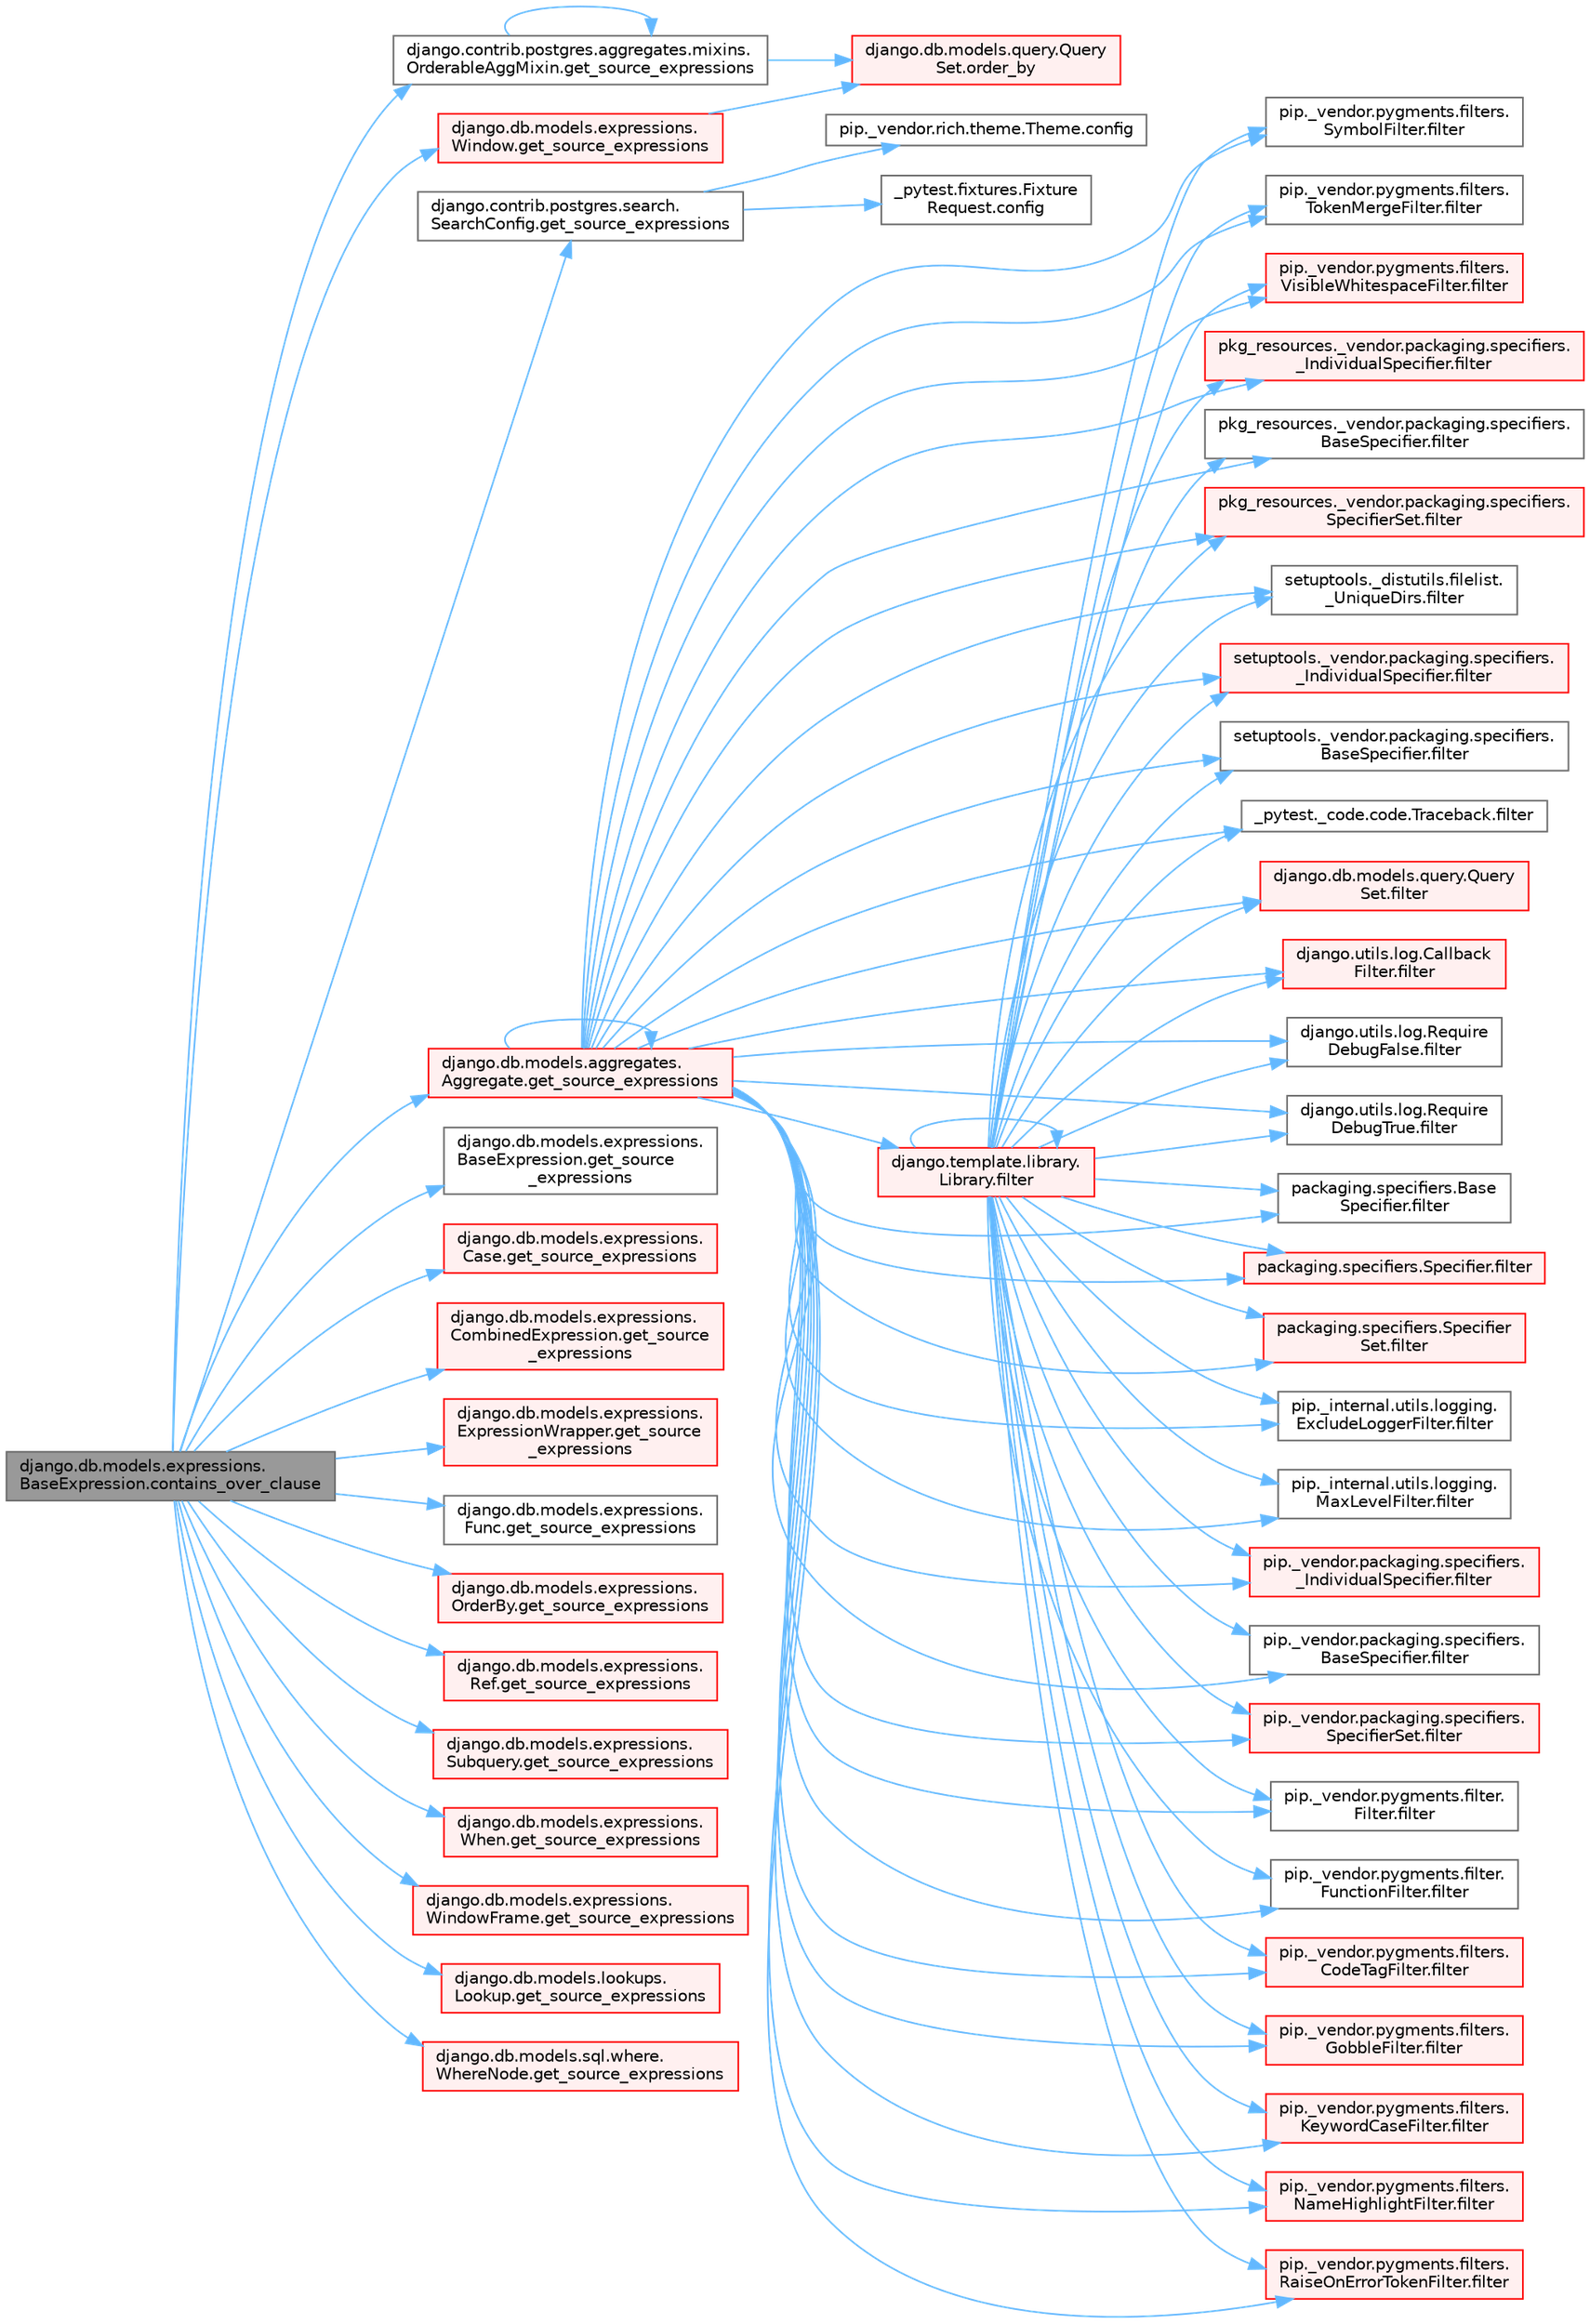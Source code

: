 digraph "django.db.models.expressions.BaseExpression.contains_over_clause"
{
 // LATEX_PDF_SIZE
  bgcolor="transparent";
  edge [fontname=Helvetica,fontsize=10,labelfontname=Helvetica,labelfontsize=10];
  node [fontname=Helvetica,fontsize=10,shape=box,height=0.2,width=0.4];
  rankdir="LR";
  Node1 [id="Node000001",label="django.db.models.expressions.\lBaseExpression.contains_over_clause",height=0.2,width=0.4,color="gray40", fillcolor="grey60", style="filled", fontcolor="black",tooltip=" "];
  Node1 -> Node2 [id="edge1_Node000001_Node000002",color="steelblue1",style="solid",tooltip=" "];
  Node2 [id="Node000002",label="django.contrib.postgres.aggregates.mixins.\lOrderableAggMixin.get_source_expressions",height=0.2,width=0.4,color="grey40", fillcolor="white", style="filled",URL="$classdjango_1_1contrib_1_1postgres_1_1aggregates_1_1mixins_1_1_orderable_agg_mixin.html#abed9d6bb5142aafc8b77ac03f9d7a989",tooltip=" "];
  Node2 -> Node2 [id="edge2_Node000002_Node000002",color="steelblue1",style="solid",tooltip=" "];
  Node2 -> Node3 [id="edge3_Node000002_Node000003",color="steelblue1",style="solid",tooltip=" "];
  Node3 [id="Node000003",label="django.db.models.query.Query\lSet.order_by",height=0.2,width=0.4,color="red", fillcolor="#FFF0F0", style="filled",URL="$classdjango_1_1db_1_1models_1_1query_1_1_query_set.html#a2ad2bc4491b372d7fb5ad808262e6f01",tooltip=" "];
  Node1 -> Node19 [id="edge4_Node000001_Node000019",color="steelblue1",style="solid",tooltip=" "];
  Node19 [id="Node000019",label="django.contrib.postgres.search.\lSearchConfig.get_source_expressions",height=0.2,width=0.4,color="grey40", fillcolor="white", style="filled",URL="$classdjango_1_1contrib_1_1postgres_1_1search_1_1_search_config.html#a2c17d4dfedc6381528df8a0a1b3751bf",tooltip=" "];
  Node19 -> Node20 [id="edge5_Node000019_Node000020",color="steelblue1",style="solid",tooltip=" "];
  Node20 [id="Node000020",label="_pytest.fixtures.Fixture\lRequest.config",height=0.2,width=0.4,color="grey40", fillcolor="white", style="filled",URL="$class__pytest_1_1fixtures_1_1_fixture_request.html#a9ed7b83923283e6cc50ae1c56f68b36d",tooltip=" "];
  Node19 -> Node21 [id="edge6_Node000019_Node000021",color="steelblue1",style="solid",tooltip=" "];
  Node21 [id="Node000021",label="pip._vendor.rich.theme.Theme.config",height=0.2,width=0.4,color="grey40", fillcolor="white", style="filled",URL="$classpip_1_1__vendor_1_1rich_1_1theme_1_1_theme.html#a66944133178df92a2cc2793b6053a2ea",tooltip=" "];
  Node1 -> Node22 [id="edge7_Node000001_Node000022",color="steelblue1",style="solid",tooltip=" "];
  Node22 [id="Node000022",label="django.db.models.aggregates.\lAggregate.get_source_expressions",height=0.2,width=0.4,color="red", fillcolor="#FFF0F0", style="filled",URL="$classdjango_1_1db_1_1models_1_1aggregates_1_1_aggregate.html#a4a47839518c013f780a931e4bcf2d4f1",tooltip=" "];
  Node22 -> Node23 [id="edge8_Node000022_Node000023",color="steelblue1",style="solid",tooltip=" "];
  Node23 [id="Node000023",label="_pytest._code.code.Traceback.filter",height=0.2,width=0.4,color="grey40", fillcolor="white", style="filled",URL="$class__pytest_1_1__code_1_1code_1_1_traceback.html#a55d326907d5380a46c4d3e52f002d33f",tooltip=" "];
  Node22 -> Node24 [id="edge9_Node000022_Node000024",color="steelblue1",style="solid",tooltip=" "];
  Node24 [id="Node000024",label="django.db.models.query.Query\lSet.filter",height=0.2,width=0.4,color="red", fillcolor="#FFF0F0", style="filled",URL="$classdjango_1_1db_1_1models_1_1query_1_1_query_set.html#a9c23f79ac5a5310d628b025b5ab7b7c5",tooltip=" "];
  Node22 -> Node27 [id="edge10_Node000022_Node000027",color="steelblue1",style="solid",tooltip=" "];
  Node27 [id="Node000027",label="django.template.library.\lLibrary.filter",height=0.2,width=0.4,color="red", fillcolor="#FFF0F0", style="filled",URL="$classdjango_1_1template_1_1library_1_1_library.html#ac67bb1211ffc0354d5bf33029a58aa43",tooltip=" "];
  Node27 -> Node23 [id="edge11_Node000027_Node000023",color="steelblue1",style="solid",tooltip=" "];
  Node27 -> Node24 [id="edge12_Node000027_Node000024",color="steelblue1",style="solid",tooltip=" "];
  Node27 -> Node27 [id="edge13_Node000027_Node000027",color="steelblue1",style="solid",tooltip=" "];
  Node27 -> Node28 [id="edge14_Node000027_Node000028",color="steelblue1",style="solid",tooltip=" "];
  Node28 [id="Node000028",label="django.utils.log.Callback\lFilter.filter",height=0.2,width=0.4,color="red", fillcolor="#FFF0F0", style="filled",URL="$classdjango_1_1utils_1_1log_1_1_callback_filter.html#acd2761b2200a4e66f4bd5b729ac43db2",tooltip=" "];
  Node27 -> Node34 [id="edge15_Node000027_Node000034",color="steelblue1",style="solid",tooltip=" "];
  Node34 [id="Node000034",label="django.utils.log.Require\lDebugFalse.filter",height=0.2,width=0.4,color="grey40", fillcolor="white", style="filled",URL="$classdjango_1_1utils_1_1log_1_1_require_debug_false.html#a42e51835198458e09fb949a7af83bef8",tooltip=" "];
  Node27 -> Node35 [id="edge16_Node000027_Node000035",color="steelblue1",style="solid",tooltip=" "];
  Node35 [id="Node000035",label="django.utils.log.Require\lDebugTrue.filter",height=0.2,width=0.4,color="grey40", fillcolor="white", style="filled",URL="$classdjango_1_1utils_1_1log_1_1_require_debug_true.html#a8e1e027eea730028f70556810076c0e8",tooltip=" "];
  Node27 -> Node36 [id="edge17_Node000027_Node000036",color="steelblue1",style="solid",tooltip=" "];
  Node36 [id="Node000036",label="packaging.specifiers.Base\lSpecifier.filter",height=0.2,width=0.4,color="grey40", fillcolor="white", style="filled",URL="$classpackaging_1_1specifiers_1_1_base_specifier.html#aa87c3c882d19a56dd1f949c4b1bde70d",tooltip=" "];
  Node27 -> Node37 [id="edge18_Node000027_Node000037",color="steelblue1",style="solid",tooltip=" "];
  Node37 [id="Node000037",label="packaging.specifiers.Specifier.filter",height=0.2,width=0.4,color="red", fillcolor="#FFF0F0", style="filled",URL="$classpackaging_1_1specifiers_1_1_specifier.html#a22d9e14c5343d89e742b098b6d7997f7",tooltip=" "];
  Node27 -> Node78 [id="edge19_Node000027_Node000078",color="steelblue1",style="solid",tooltip=" "];
  Node78 [id="Node000078",label="packaging.specifiers.Specifier\lSet.filter",height=0.2,width=0.4,color="red", fillcolor="#FFF0F0", style="filled",URL="$classpackaging_1_1specifiers_1_1_specifier_set.html#a65b70b2cc0c5bad34b31461955a36d87",tooltip=" "];
  Node27 -> Node109 [id="edge20_Node000027_Node000109",color="steelblue1",style="solid",tooltip=" "];
  Node109 [id="Node000109",label="pip._internal.utils.logging.\lExcludeLoggerFilter.filter",height=0.2,width=0.4,color="grey40", fillcolor="white", style="filled",URL="$classpip_1_1__internal_1_1utils_1_1logging_1_1_exclude_logger_filter.html#a633a3ddcdc0ebbb98edf2f1e0759d22a",tooltip=" "];
  Node27 -> Node110 [id="edge21_Node000027_Node000110",color="steelblue1",style="solid",tooltip=" "];
  Node110 [id="Node000110",label="pip._internal.utils.logging.\lMaxLevelFilter.filter",height=0.2,width=0.4,color="grey40", fillcolor="white", style="filled",URL="$classpip_1_1__internal_1_1utils_1_1logging_1_1_max_level_filter.html#ac46bbe4d91f47ed8f818f64d25ed2085",tooltip=" "];
  Node27 -> Node111 [id="edge22_Node000027_Node000111",color="steelblue1",style="solid",tooltip=" "];
  Node111 [id="Node000111",label="pip._vendor.packaging.specifiers.\l_IndividualSpecifier.filter",height=0.2,width=0.4,color="red", fillcolor="#FFF0F0", style="filled",URL="$classpip_1_1__vendor_1_1packaging_1_1specifiers_1_1___individual_specifier.html#a6203976cfa5ddd6a1f47f8dfe0669fd7",tooltip=" "];
  Node27 -> Node138 [id="edge23_Node000027_Node000138",color="steelblue1",style="solid",tooltip=" "];
  Node138 [id="Node000138",label="pip._vendor.packaging.specifiers.\lBaseSpecifier.filter",height=0.2,width=0.4,color="grey40", fillcolor="white", style="filled",URL="$classpip_1_1__vendor_1_1packaging_1_1specifiers_1_1_base_specifier.html#a1b2ef14b953df0cf1a317ea573d0ea5a",tooltip=" "];
  Node27 -> Node139 [id="edge24_Node000027_Node000139",color="steelblue1",style="solid",tooltip=" "];
  Node139 [id="Node000139",label="pip._vendor.packaging.specifiers.\lSpecifierSet.filter",height=0.2,width=0.4,color="red", fillcolor="#FFF0F0", style="filled",URL="$classpip_1_1__vendor_1_1packaging_1_1specifiers_1_1_specifier_set.html#a3d7a4e9a4cb787385e37d5832bcc0a64",tooltip=" "];
  Node27 -> Node140 [id="edge25_Node000027_Node000140",color="steelblue1",style="solid",tooltip=" "];
  Node140 [id="Node000140",label="pip._vendor.pygments.filter.\lFilter.filter",height=0.2,width=0.4,color="grey40", fillcolor="white", style="filled",URL="$classpip_1_1__vendor_1_1pygments_1_1filter_1_1_filter.html#a970c118f059ea361c8f184fd86c6873d",tooltip=" "];
  Node27 -> Node141 [id="edge26_Node000027_Node000141",color="steelblue1",style="solid",tooltip=" "];
  Node141 [id="Node000141",label="pip._vendor.pygments.filter.\lFunctionFilter.filter",height=0.2,width=0.4,color="grey40", fillcolor="white", style="filled",URL="$classpip_1_1__vendor_1_1pygments_1_1filter_1_1_function_filter.html#a795616d337e49ea853139b0b96d481e7",tooltip=" "];
  Node27 -> Node142 [id="edge27_Node000027_Node000142",color="steelblue1",style="solid",tooltip=" "];
  Node142 [id="Node000142",label="pip._vendor.pygments.filters.\lCodeTagFilter.filter",height=0.2,width=0.4,color="red", fillcolor="#FFF0F0", style="filled",URL="$classpip_1_1__vendor_1_1pygments_1_1filters_1_1_code_tag_filter.html#adc7f44786b4b83da74faa23a154c8843",tooltip=" "];
  Node27 -> Node144 [id="edge28_Node000027_Node000144",color="steelblue1",style="solid",tooltip=" "];
  Node144 [id="Node000144",label="pip._vendor.pygments.filters.\lGobbleFilter.filter",height=0.2,width=0.4,color="red", fillcolor="#FFF0F0", style="filled",URL="$classpip_1_1__vendor_1_1pygments_1_1filters_1_1_gobble_filter.html#a1f8e662bb1794e2924280dc6564ca148",tooltip=" "];
  Node27 -> Node1936 [id="edge29_Node000027_Node001936",color="steelblue1",style="solid",tooltip=" "];
  Node1936 [id="Node001936",label="pip._vendor.pygments.filters.\lKeywordCaseFilter.filter",height=0.2,width=0.4,color="red", fillcolor="#FFF0F0", style="filled",URL="$classpip_1_1__vendor_1_1pygments_1_1filters_1_1_keyword_case_filter.html#a328d29510b49c572e5ded82852d167c8",tooltip=" "];
  Node27 -> Node1939 [id="edge30_Node000027_Node001939",color="steelblue1",style="solid",tooltip=" "];
  Node1939 [id="Node001939",label="pip._vendor.pygments.filters.\lNameHighlightFilter.filter",height=0.2,width=0.4,color="red", fillcolor="#FFF0F0", style="filled",URL="$classpip_1_1__vendor_1_1pygments_1_1filters_1_1_name_highlight_filter.html#ae389da6c924503203acbc80c559b0043",tooltip=" "];
  Node27 -> Node1944 [id="edge31_Node000027_Node001944",color="steelblue1",style="solid",tooltip=" "];
  Node1944 [id="Node001944",label="pip._vendor.pygments.filters.\lRaiseOnErrorTokenFilter.filter",height=0.2,width=0.4,color="red", fillcolor="#FFF0F0", style="filled",URL="$classpip_1_1__vendor_1_1pygments_1_1filters_1_1_raise_on_error_token_filter.html#aacf420bb16c8d3a430b88e78ee35b253",tooltip=" "];
  Node27 -> Node1948 [id="edge32_Node000027_Node001948",color="steelblue1",style="solid",tooltip=" "];
  Node1948 [id="Node001948",label="pip._vendor.pygments.filters.\lSymbolFilter.filter",height=0.2,width=0.4,color="grey40", fillcolor="white", style="filled",URL="$classpip_1_1__vendor_1_1pygments_1_1filters_1_1_symbol_filter.html#a567de8b7e3bc5f0a87712af81fbc70c7",tooltip=" "];
  Node27 -> Node1949 [id="edge33_Node000027_Node001949",color="steelblue1",style="solid",tooltip=" "];
  Node1949 [id="Node001949",label="pip._vendor.pygments.filters.\lTokenMergeFilter.filter",height=0.2,width=0.4,color="grey40", fillcolor="white", style="filled",URL="$classpip_1_1__vendor_1_1pygments_1_1filters_1_1_token_merge_filter.html#ac3fdd8238fb6976d42540cac395a9543",tooltip=" "];
  Node27 -> Node1950 [id="edge34_Node000027_Node001950",color="steelblue1",style="solid",tooltip=" "];
  Node1950 [id="Node001950",label="pip._vendor.pygments.filters.\lVisibleWhitespaceFilter.filter",height=0.2,width=0.4,color="red", fillcolor="#FFF0F0", style="filled",URL="$classpip_1_1__vendor_1_1pygments_1_1filters_1_1_visible_whitespace_filter.html#a9a7227d129dac7d41fe5b50d9fd97b77",tooltip=" "];
  Node27 -> Node1951 [id="edge35_Node000027_Node001951",color="steelblue1",style="solid",tooltip=" "];
  Node1951 [id="Node001951",label="pkg_resources._vendor.packaging.specifiers.\l_IndividualSpecifier.filter",height=0.2,width=0.4,color="red", fillcolor="#FFF0F0", style="filled",URL="$classpkg__resources_1_1__vendor_1_1packaging_1_1specifiers_1_1___individual_specifier.html#ad284c0e05b23f4b6838266492c00fc3e",tooltip=" "];
  Node27 -> Node1952 [id="edge36_Node000027_Node001952",color="steelblue1",style="solid",tooltip=" "];
  Node1952 [id="Node001952",label="pkg_resources._vendor.packaging.specifiers.\lBaseSpecifier.filter",height=0.2,width=0.4,color="grey40", fillcolor="white", style="filled",URL="$classpkg__resources_1_1__vendor_1_1packaging_1_1specifiers_1_1_base_specifier.html#a08f789f03784e5505adfce76a34b64f0",tooltip=" "];
  Node27 -> Node1953 [id="edge37_Node000027_Node001953",color="steelblue1",style="solid",tooltip=" "];
  Node1953 [id="Node001953",label="pkg_resources._vendor.packaging.specifiers.\lSpecifierSet.filter",height=0.2,width=0.4,color="red", fillcolor="#FFF0F0", style="filled",URL="$classpkg__resources_1_1__vendor_1_1packaging_1_1specifiers_1_1_specifier_set.html#a9935b066c65c5b7849bd09a27171e1ba",tooltip=" "];
  Node27 -> Node1954 [id="edge38_Node000027_Node001954",color="steelblue1",style="solid",tooltip=" "];
  Node1954 [id="Node001954",label="setuptools._distutils.filelist.\l_UniqueDirs.filter",height=0.2,width=0.4,color="grey40", fillcolor="white", style="filled",URL="$classsetuptools_1_1__distutils_1_1filelist_1_1___unique_dirs.html#a351fccd2f8d782034811f470cf8e3815",tooltip=" "];
  Node27 -> Node1955 [id="edge39_Node000027_Node001955",color="steelblue1",style="solid",tooltip=" "];
  Node1955 [id="Node001955",label="setuptools._vendor.packaging.specifiers.\l_IndividualSpecifier.filter",height=0.2,width=0.4,color="red", fillcolor="#FFF0F0", style="filled",URL="$classsetuptools_1_1__vendor_1_1packaging_1_1specifiers_1_1___individual_specifier.html#a7f35b396bffe2a5276887eda17fd660b",tooltip=" "];
  Node27 -> Node1956 [id="edge40_Node000027_Node001956",color="steelblue1",style="solid",tooltip=" "];
  Node1956 [id="Node001956",label="setuptools._vendor.packaging.specifiers.\lBaseSpecifier.filter",height=0.2,width=0.4,color="grey40", fillcolor="white", style="filled",URL="$classsetuptools_1_1__vendor_1_1packaging_1_1specifiers_1_1_base_specifier.html#aac733c9425aa10aacb2e457c323feb1d",tooltip=" "];
  Node22 -> Node28 [id="edge41_Node000022_Node000028",color="steelblue1",style="solid",tooltip=" "];
  Node22 -> Node34 [id="edge42_Node000022_Node000034",color="steelblue1",style="solid",tooltip=" "];
  Node22 -> Node35 [id="edge43_Node000022_Node000035",color="steelblue1",style="solid",tooltip=" "];
  Node22 -> Node36 [id="edge44_Node000022_Node000036",color="steelblue1",style="solid",tooltip=" "];
  Node22 -> Node37 [id="edge45_Node000022_Node000037",color="steelblue1",style="solid",tooltip=" "];
  Node22 -> Node78 [id="edge46_Node000022_Node000078",color="steelblue1",style="solid",tooltip=" "];
  Node22 -> Node109 [id="edge47_Node000022_Node000109",color="steelblue1",style="solid",tooltip=" "];
  Node22 -> Node110 [id="edge48_Node000022_Node000110",color="steelblue1",style="solid",tooltip=" "];
  Node22 -> Node111 [id="edge49_Node000022_Node000111",color="steelblue1",style="solid",tooltip=" "];
  Node22 -> Node138 [id="edge50_Node000022_Node000138",color="steelblue1",style="solid",tooltip=" "];
  Node22 -> Node139 [id="edge51_Node000022_Node000139",color="steelblue1",style="solid",tooltip=" "];
  Node22 -> Node140 [id="edge52_Node000022_Node000140",color="steelblue1",style="solid",tooltip=" "];
  Node22 -> Node141 [id="edge53_Node000022_Node000141",color="steelblue1",style="solid",tooltip=" "];
  Node22 -> Node142 [id="edge54_Node000022_Node000142",color="steelblue1",style="solid",tooltip=" "];
  Node22 -> Node144 [id="edge55_Node000022_Node000144",color="steelblue1",style="solid",tooltip=" "];
  Node22 -> Node1936 [id="edge56_Node000022_Node001936",color="steelblue1",style="solid",tooltip=" "];
  Node22 -> Node1939 [id="edge57_Node000022_Node001939",color="steelblue1",style="solid",tooltip=" "];
  Node22 -> Node1944 [id="edge58_Node000022_Node001944",color="steelblue1",style="solid",tooltip=" "];
  Node22 -> Node1948 [id="edge59_Node000022_Node001948",color="steelblue1",style="solid",tooltip=" "];
  Node22 -> Node1949 [id="edge60_Node000022_Node001949",color="steelblue1",style="solid",tooltip=" "];
  Node22 -> Node1950 [id="edge61_Node000022_Node001950",color="steelblue1",style="solid",tooltip=" "];
  Node22 -> Node1951 [id="edge62_Node000022_Node001951",color="steelblue1",style="solid",tooltip=" "];
  Node22 -> Node1952 [id="edge63_Node000022_Node001952",color="steelblue1",style="solid",tooltip=" "];
  Node22 -> Node1953 [id="edge64_Node000022_Node001953",color="steelblue1",style="solid",tooltip=" "];
  Node22 -> Node1954 [id="edge65_Node000022_Node001954",color="steelblue1",style="solid",tooltip=" "];
  Node22 -> Node1955 [id="edge66_Node000022_Node001955",color="steelblue1",style="solid",tooltip=" "];
  Node22 -> Node1956 [id="edge67_Node000022_Node001956",color="steelblue1",style="solid",tooltip=" "];
  Node22 -> Node22 [id="edge68_Node000022_Node000022",color="steelblue1",style="solid",tooltip=" "];
  Node1 -> Node257 [id="edge69_Node000001_Node000257",color="steelblue1",style="solid",tooltip=" "];
  Node257 [id="Node000257",label="django.db.models.expressions.\lBaseExpression.get_source\l_expressions",height=0.2,width=0.4,color="grey40", fillcolor="white", style="filled",URL="$classdjango_1_1db_1_1models_1_1expressions_1_1_base_expression.html#a1a052b2bf91363cc1367dbffb2b47708",tooltip=" "];
  Node1 -> Node258 [id="edge70_Node000001_Node000258",color="steelblue1",style="solid",tooltip=" "];
  Node258 [id="Node000258",label="django.db.models.expressions.\lCase.get_source_expressions",height=0.2,width=0.4,color="red", fillcolor="#FFF0F0", style="filled",URL="$classdjango_1_1db_1_1models_1_1expressions_1_1_case.html#a342de2ff64d7b1a41e1a86d89dee51b4",tooltip=" "];
  Node1 -> Node265 [id="edge71_Node000001_Node000265",color="steelblue1",style="solid",tooltip=" "];
  Node265 [id="Node000265",label="django.db.models.expressions.\lCombinedExpression.get_source\l_expressions",height=0.2,width=0.4,color="red", fillcolor="#FFF0F0", style="filled",URL="$classdjango_1_1db_1_1models_1_1expressions_1_1_combined_expression.html#a310a894787d41c927558cb35b23d3a90",tooltip=" "];
  Node1 -> Node266 [id="edge72_Node000001_Node000266",color="steelblue1",style="solid",tooltip=" "];
  Node266 [id="Node000266",label="django.db.models.expressions.\lExpressionWrapper.get_source\l_expressions",height=0.2,width=0.4,color="red", fillcolor="#FFF0F0", style="filled",URL="$classdjango_1_1db_1_1models_1_1expressions_1_1_expression_wrapper.html#abdd54fb24f108830588d86a69e619e8f",tooltip=" "];
  Node1 -> Node270 [id="edge73_Node000001_Node000270",color="steelblue1",style="solid",tooltip=" "];
  Node270 [id="Node000270",label="django.db.models.expressions.\lFunc.get_source_expressions",height=0.2,width=0.4,color="grey40", fillcolor="white", style="filled",URL="$classdjango_1_1db_1_1models_1_1expressions_1_1_func.html#a2edd81324f310981c50c4d7d6b02fc36",tooltip=" "];
  Node1 -> Node271 [id="edge74_Node000001_Node000271",color="steelblue1",style="solid",tooltip=" "];
  Node271 [id="Node000271",label="django.db.models.expressions.\lOrderBy.get_source_expressions",height=0.2,width=0.4,color="red", fillcolor="#FFF0F0", style="filled",URL="$classdjango_1_1db_1_1models_1_1expressions_1_1_order_by.html#aa0b698a72cab3662300d9849e2e0b2df",tooltip=" "];
  Node1 -> Node272 [id="edge75_Node000001_Node000272",color="steelblue1",style="solid",tooltip=" "];
  Node272 [id="Node000272",label="django.db.models.expressions.\lRef.get_source_expressions",height=0.2,width=0.4,color="red", fillcolor="#FFF0F0", style="filled",URL="$classdjango_1_1db_1_1models_1_1expressions_1_1_ref.html#a34966901a7ce794db70ff599b65fe2ce",tooltip=" "];
  Node1 -> Node273 [id="edge76_Node000001_Node000273",color="steelblue1",style="solid",tooltip=" "];
  Node273 [id="Node000273",label="django.db.models.expressions.\lSubquery.get_source_expressions",height=0.2,width=0.4,color="red", fillcolor="#FFF0F0", style="filled",URL="$classdjango_1_1db_1_1models_1_1expressions_1_1_subquery.html#a39b90b2b3d0ee3caf0b75571062f214e",tooltip=" "];
  Node1 -> Node274 [id="edge77_Node000001_Node000274",color="steelblue1",style="solid",tooltip=" "];
  Node274 [id="Node000274",label="django.db.models.expressions.\lWhen.get_source_expressions",height=0.2,width=0.4,color="red", fillcolor="#FFF0F0", style="filled",URL="$classdjango_1_1db_1_1models_1_1expressions_1_1_when.html#aed38e210fabf48478aed2ff00ccbdfbe",tooltip=" "];
  Node1 -> Node279 [id="edge78_Node000001_Node000279",color="steelblue1",style="solid",tooltip=" "];
  Node279 [id="Node000279",label="django.db.models.expressions.\lWindow.get_source_expressions",height=0.2,width=0.4,color="red", fillcolor="#FFF0F0", style="filled",URL="$classdjango_1_1db_1_1models_1_1expressions_1_1_window.html#a52d79e8fa282239e67f8d9cdc5112388",tooltip=" "];
  Node279 -> Node3 [id="edge79_Node000279_Node000003",color="steelblue1",style="solid",tooltip=" "];
  Node1 -> Node281 [id="edge80_Node000001_Node000281",color="steelblue1",style="solid",tooltip=" "];
  Node281 [id="Node000281",label="django.db.models.expressions.\lWindowFrame.get_source_expressions",height=0.2,width=0.4,color="red", fillcolor="#FFF0F0", style="filled",URL="$classdjango_1_1db_1_1models_1_1expressions_1_1_window_frame.html#a4b54c4c9b4c4a68308953d25703a2544",tooltip=" "];
  Node1 -> Node1435 [id="edge81_Node000001_Node001435",color="steelblue1",style="solid",tooltip=" "];
  Node1435 [id="Node001435",label="django.db.models.lookups.\lLookup.get_source_expressions",height=0.2,width=0.4,color="red", fillcolor="#FFF0F0", style="filled",URL="$classdjango_1_1db_1_1models_1_1lookups_1_1_lookup.html#ab733397a7e7276a69a7092430799a22a",tooltip=" "];
  Node1 -> Node1437 [id="edge82_Node000001_Node001437",color="steelblue1",style="solid",tooltip=" "];
  Node1437 [id="Node001437",label="django.db.models.sql.where.\lWhereNode.get_source_expressions",height=0.2,width=0.4,color="red", fillcolor="#FFF0F0", style="filled",URL="$classdjango_1_1db_1_1models_1_1sql_1_1where_1_1_where_node.html#ae3155308ff1faf4914e3e7f0134f49d7",tooltip=" "];
}
